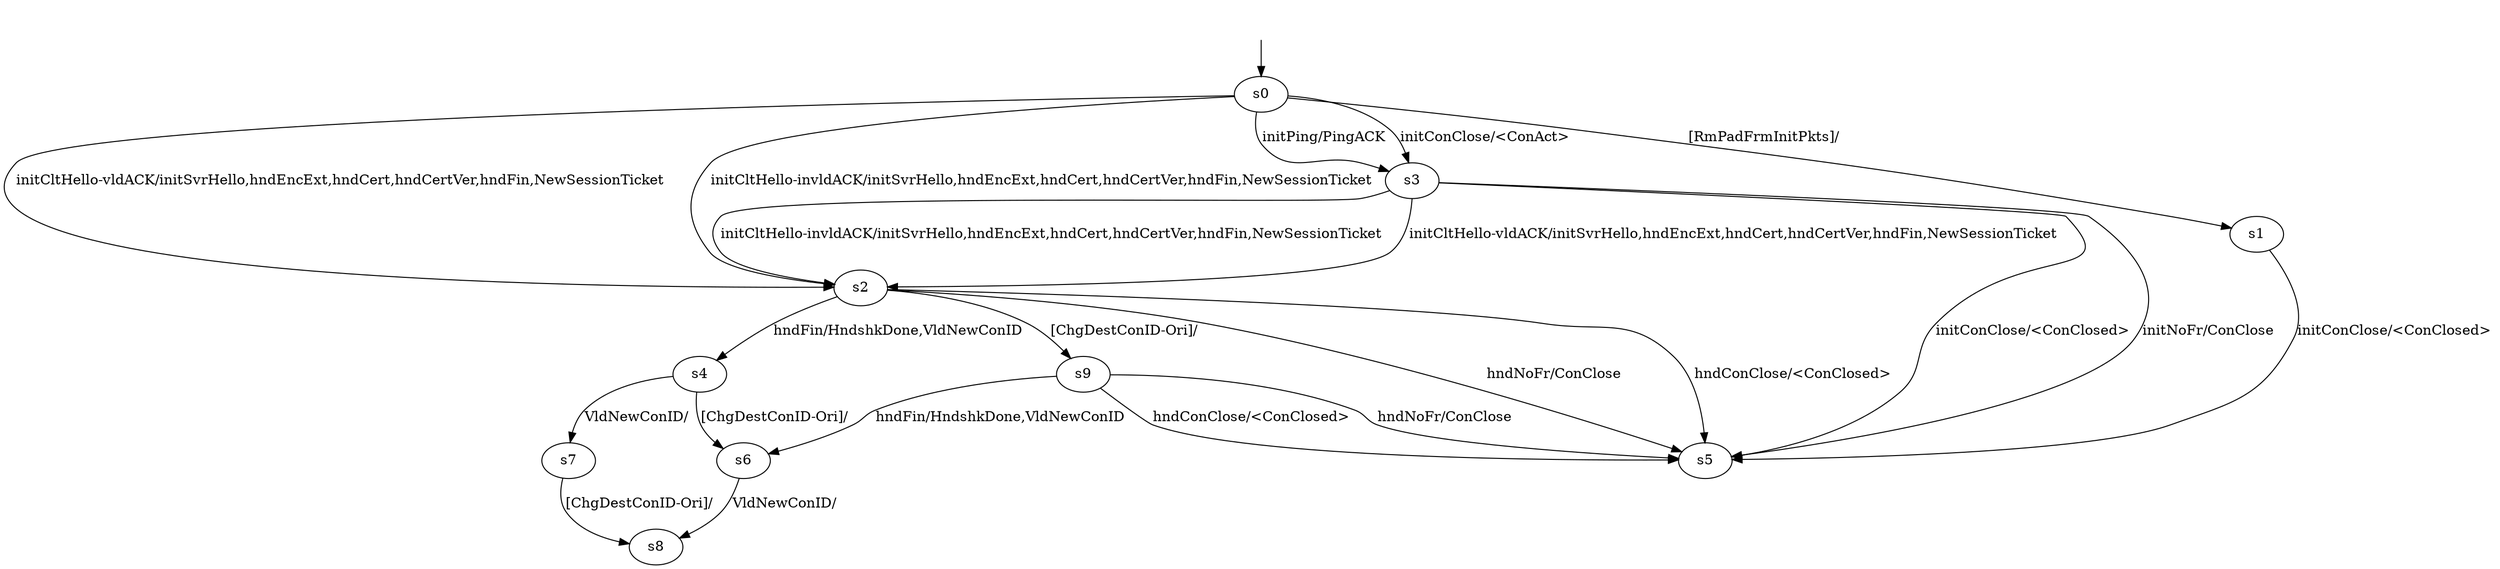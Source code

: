 digraph "../results/aioquicModels/aioquic-B-B-0/learnedModel" {
s0 [label=s0];
s1 [label=s1];
s2 [label=s2];
s3 [label=s3];
s4 [label=s4];
s5 [label=s5];
s6 [label=s6];
s7 [label=s7];
s8 [label=s8];
s9 [label=s9];
s0 -> s3  [label="initPing/PingACK "];
s0 -> s3  [label="initConClose/<ConAct> "];
s0 -> s2  [label="initCltHello-vldACK/initSvrHello,hndEncExt,hndCert,hndCertVer,hndFin,NewSessionTicket "];
s0 -> s2  [label="initCltHello-invldACK/initSvrHello,hndEncExt,hndCert,hndCertVer,hndFin,NewSessionTicket "];
s0 -> s1  [label="[RmPadFrmInitPkts]/ "];
s1 -> s5  [label="initConClose/<ConClosed> "];
s2 -> s4  [label="hndFin/HndshkDone,VldNewConID "];
s2 -> s5  [label="hndConClose/<ConClosed> "];
s2 -> s5  [label="hndNoFr/ConClose "];
s2 -> s9  [label="[ChgDestConID-Ori]/ "];
s3 -> s5  [label="initConClose/<ConClosed> "];
s3 -> s2  [label="initCltHello-vldACK/initSvrHello,hndEncExt,hndCert,hndCertVer,hndFin,NewSessionTicket "];
s3 -> s2  [label="initCltHello-invldACK/initSvrHello,hndEncExt,hndCert,hndCertVer,hndFin,NewSessionTicket "];
s3 -> s5  [label="initNoFr/ConClose "];
s4 -> s7  [label="VldNewConID/ "];
s4 -> s6  [label="[ChgDestConID-Ori]/ "];
s6 -> s8  [label="VldNewConID/ "];
s7 -> s8  [label="[ChgDestConID-Ori]/ "];
s9 -> s6  [label="hndFin/HndshkDone,VldNewConID "];
s9 -> s5  [label="hndConClose/<ConClosed> "];
s9 -> s5  [label="hndNoFr/ConClose "];
__start0 [label="", shape=none];
__start0 -> s0  [label=""];
}
